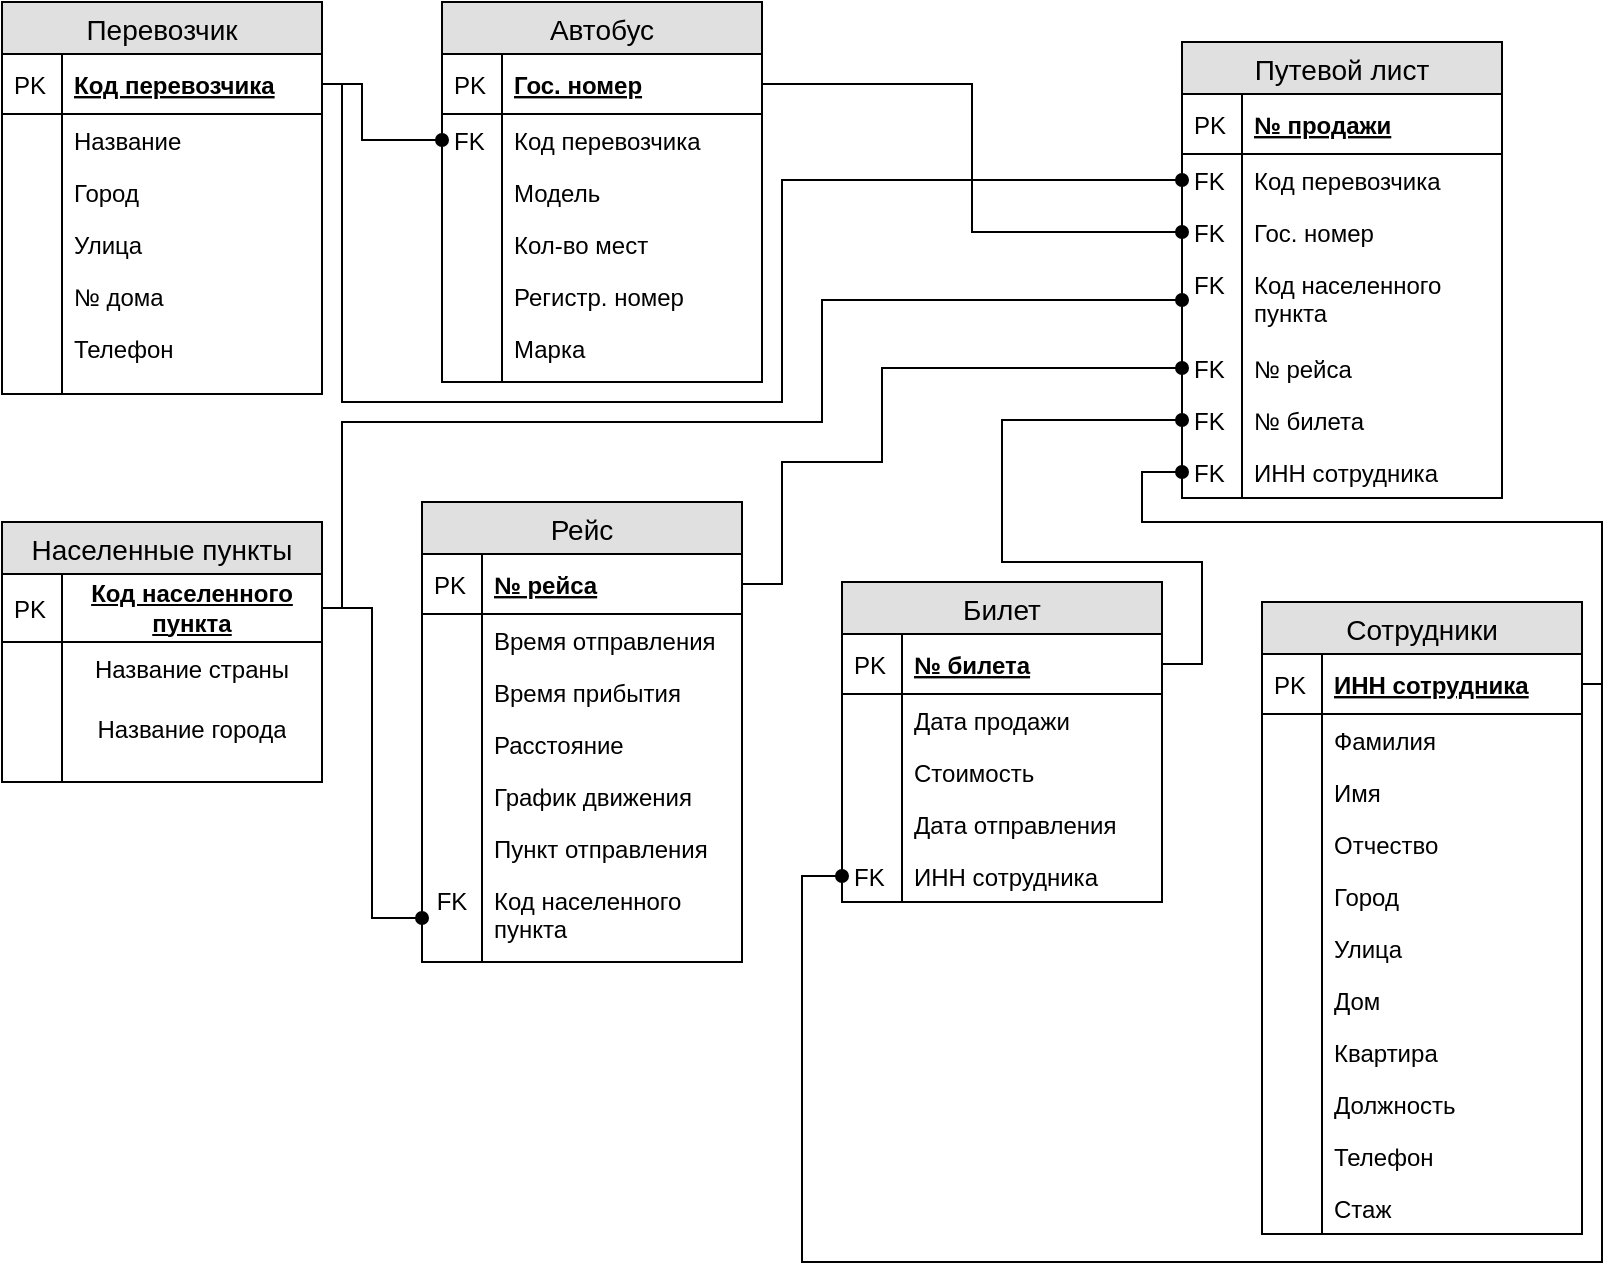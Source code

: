 <mxfile type="device" version="12.4.3" pages="1"><diagram id="5p41OTcUe6lUxenKeQBV" name="Page-1"><mxGraphModel grid="1" dx="854" dy="430" gridSize="10" guides="1" tooltips="1" connect="1" arrows="1" fold="1" page="1" pageScale="1" pageWidth="827" pageHeight="1169" math="0" shadow="0"><root><mxCell id="0" /><mxCell id="1" parent="0" /><mxCell id="GoJrUfwsCj49Jd0DWjVz-12" value="Автобус" parent="1" vertex="1" style="swimlane;fontStyle=0;childLayout=stackLayout;horizontal=1;startSize=26;fillColor=#e0e0e0;horizontalStack=0;resizeParent=1;resizeParentMax=0;resizeLast=0;collapsible=1;marginBottom=0;swimlaneFillColor=#ffffff;align=center;fontSize=14;"><mxGeometry as="geometry" height="190" width="160" x="230" y="30" /></mxCell><mxCell id="GoJrUfwsCj49Jd0DWjVz-13" value="Гос. номер" parent="GoJrUfwsCj49Jd0DWjVz-12" vertex="1" style="shape=partialRectangle;top=0;left=0;right=0;bottom=1;align=left;verticalAlign=middle;fillColor=none;spacingLeft=34;spacingRight=4;overflow=hidden;rotatable=0;points=[[0,0.5],[1,0.5]];portConstraint=eastwest;dropTarget=0;fontStyle=5;fontSize=12;"><mxGeometry as="geometry" height="30" width="160" y="26" /></mxCell><mxCell id="GoJrUfwsCj49Jd0DWjVz-14" value="PK" parent="GoJrUfwsCj49Jd0DWjVz-13" vertex="1" style="shape=partialRectangle;top=0;left=0;bottom=0;fillColor=none;align=left;verticalAlign=middle;spacingLeft=4;spacingRight=4;overflow=hidden;rotatable=0;points=[];portConstraint=eastwest;part=1;fontSize=12;" connectable="0"><mxGeometry as="geometry" height="30" width="30" /></mxCell><mxCell id="GoJrUfwsCj49Jd0DWjVz-15" value="Код перевозчика" parent="GoJrUfwsCj49Jd0DWjVz-12" vertex="1" style="shape=partialRectangle;top=0;left=0;right=0;bottom=0;align=left;verticalAlign=top;fillColor=none;spacingLeft=34;spacingRight=4;overflow=hidden;rotatable=0;points=[[0,0.5],[1,0.5]];portConstraint=eastwest;dropTarget=0;fontSize=12;"><mxGeometry as="geometry" height="26" width="160" y="56" /></mxCell><mxCell id="GoJrUfwsCj49Jd0DWjVz-16" value="FK" parent="GoJrUfwsCj49Jd0DWjVz-15" vertex="1" style="shape=partialRectangle;top=0;left=0;bottom=0;fillColor=none;align=left;verticalAlign=top;spacingLeft=4;spacingRight=4;overflow=hidden;rotatable=0;points=[];portConstraint=eastwest;part=1;fontSize=12;" connectable="0"><mxGeometry as="geometry" height="26" width="30" /></mxCell><mxCell id="GoJrUfwsCj49Jd0DWjVz-17" value="Модель" parent="GoJrUfwsCj49Jd0DWjVz-12" vertex="1" style="shape=partialRectangle;top=0;left=0;right=0;bottom=0;align=left;verticalAlign=top;fillColor=none;spacingLeft=34;spacingRight=4;overflow=hidden;rotatable=0;points=[[0,0.5],[1,0.5]];portConstraint=eastwest;dropTarget=0;fontSize=12;"><mxGeometry as="geometry" height="26" width="160" y="82" /></mxCell><mxCell id="GoJrUfwsCj49Jd0DWjVz-18" value="" parent="GoJrUfwsCj49Jd0DWjVz-17" vertex="1" style="shape=partialRectangle;top=0;left=0;bottom=0;fillColor=none;align=left;verticalAlign=top;spacingLeft=4;spacingRight=4;overflow=hidden;rotatable=0;points=[];portConstraint=eastwest;part=1;fontSize=12;" connectable="0"><mxGeometry as="geometry" height="26" width="30" /></mxCell><mxCell id="GoJrUfwsCj49Jd0DWjVz-19" value="Кол-во мест" parent="GoJrUfwsCj49Jd0DWjVz-12" vertex="1" style="shape=partialRectangle;top=0;left=0;right=0;bottom=0;align=left;verticalAlign=top;fillColor=none;spacingLeft=34;spacingRight=4;overflow=hidden;rotatable=0;points=[[0,0.5],[1,0.5]];portConstraint=eastwest;dropTarget=0;fontSize=12;"><mxGeometry as="geometry" height="26" width="160" y="108" /></mxCell><mxCell id="GoJrUfwsCj49Jd0DWjVz-20" value="" parent="GoJrUfwsCj49Jd0DWjVz-19" vertex="1" style="shape=partialRectangle;top=0;left=0;bottom=0;fillColor=none;align=left;verticalAlign=top;spacingLeft=4;spacingRight=4;overflow=hidden;rotatable=0;points=[];portConstraint=eastwest;part=1;fontSize=12;" connectable="0"><mxGeometry as="geometry" height="26" width="30" /></mxCell><mxCell id="GoJrUfwsCj49Jd0DWjVz-81" value="Регистр. номер" parent="GoJrUfwsCj49Jd0DWjVz-12" vertex="1" style="shape=partialRectangle;top=0;left=0;right=0;bottom=0;align=left;verticalAlign=top;fillColor=none;spacingLeft=34;spacingRight=4;overflow=hidden;rotatable=0;points=[[0,0.5],[1,0.5]];portConstraint=eastwest;dropTarget=0;fontSize=12;"><mxGeometry as="geometry" height="26" width="160" y="134" /></mxCell><mxCell id="GoJrUfwsCj49Jd0DWjVz-82" value="" parent="GoJrUfwsCj49Jd0DWjVz-81" vertex="1" style="shape=partialRectangle;top=0;left=0;bottom=0;fillColor=none;align=left;verticalAlign=top;spacingLeft=4;spacingRight=4;overflow=hidden;rotatable=0;points=[];portConstraint=eastwest;part=1;fontSize=12;" connectable="0"><mxGeometry as="geometry" height="26" width="30" /></mxCell><mxCell id="GoJrUfwsCj49Jd0DWjVz-83" value="Марка" parent="GoJrUfwsCj49Jd0DWjVz-12" vertex="1" style="shape=partialRectangle;top=0;left=0;right=0;bottom=0;align=left;verticalAlign=top;fillColor=none;spacingLeft=34;spacingRight=4;overflow=hidden;rotatable=0;points=[[0,0.5],[1,0.5]];portConstraint=eastwest;dropTarget=0;fontSize=12;"><mxGeometry as="geometry" height="26" width="160" y="160" /></mxCell><mxCell id="GoJrUfwsCj49Jd0DWjVz-84" value="" parent="GoJrUfwsCj49Jd0DWjVz-83" vertex="1" style="shape=partialRectangle;top=0;left=0;bottom=0;fillColor=none;align=left;verticalAlign=top;spacingLeft=4;spacingRight=4;overflow=hidden;rotatable=0;points=[];portConstraint=eastwest;part=1;fontSize=12;" connectable="0"><mxGeometry as="geometry" height="26" width="30" /></mxCell><mxCell id="GoJrUfwsCj49Jd0DWjVz-21" value="" parent="GoJrUfwsCj49Jd0DWjVz-12" vertex="1" style="shape=partialRectangle;top=0;left=0;right=0;bottom=0;align=left;verticalAlign=top;fillColor=none;spacingLeft=34;spacingRight=4;overflow=hidden;rotatable=0;points=[[0,0.5],[1,0.5]];portConstraint=eastwest;dropTarget=0;fontSize=12;"><mxGeometry as="geometry" height="4" width="160" y="186" /></mxCell><mxCell id="GoJrUfwsCj49Jd0DWjVz-22" value="" parent="GoJrUfwsCj49Jd0DWjVz-21" vertex="1" style="shape=partialRectangle;top=0;left=0;bottom=0;fillColor=none;align=left;verticalAlign=top;spacingLeft=4;spacingRight=4;overflow=hidden;rotatable=0;points=[];portConstraint=eastwest;part=1;fontSize=12;" connectable="0"><mxGeometry as="geometry" height="4" width="30" /></mxCell><mxCell id="GoJrUfwsCj49Jd0DWjVz-23" value="Путевой лист" parent="1" vertex="1" style="swimlane;fontStyle=0;childLayout=stackLayout;horizontal=1;startSize=26;fillColor=#e0e0e0;horizontalStack=0;resizeParent=1;resizeParentMax=0;resizeLast=0;collapsible=1;marginBottom=0;swimlaneFillColor=#ffffff;align=center;fontSize=14;"><mxGeometry as="geometry" height="228" width="160" x="600" y="50" /></mxCell><mxCell id="GoJrUfwsCj49Jd0DWjVz-24" value="№ продажи" parent="GoJrUfwsCj49Jd0DWjVz-23" vertex="1" style="shape=partialRectangle;top=0;left=0;right=0;bottom=1;align=left;verticalAlign=middle;fillColor=none;spacingLeft=34;spacingRight=4;overflow=hidden;rotatable=0;points=[[0,0.5],[1,0.5]];portConstraint=eastwest;dropTarget=0;fontStyle=5;fontSize=12;"><mxGeometry as="geometry" height="30" width="160" y="26" /></mxCell><mxCell id="GoJrUfwsCj49Jd0DWjVz-25" value="PK" parent="GoJrUfwsCj49Jd0DWjVz-24" vertex="1" style="shape=partialRectangle;top=0;left=0;bottom=0;fillColor=none;align=left;verticalAlign=middle;spacingLeft=4;spacingRight=4;overflow=hidden;rotatable=0;points=[];portConstraint=eastwest;part=1;fontSize=12;" connectable="0"><mxGeometry as="geometry" height="30" width="30" /></mxCell><mxCell id="GoJrUfwsCj49Jd0DWjVz-26" value="Код перевозчика" parent="GoJrUfwsCj49Jd0DWjVz-23" vertex="1" style="shape=partialRectangle;top=0;left=0;right=0;bottom=0;align=left;verticalAlign=top;fillColor=none;spacingLeft=34;spacingRight=4;overflow=hidden;rotatable=0;points=[[0,0.5],[1,0.5]];portConstraint=eastwest;dropTarget=0;fontSize=12;"><mxGeometry as="geometry" height="26" width="160" y="56" /></mxCell><mxCell id="GoJrUfwsCj49Jd0DWjVz-27" value="FK" parent="GoJrUfwsCj49Jd0DWjVz-26" vertex="1" style="shape=partialRectangle;top=0;left=0;bottom=0;fillColor=none;align=left;verticalAlign=top;spacingLeft=4;spacingRight=4;overflow=hidden;rotatable=0;points=[];portConstraint=eastwest;part=1;fontSize=12;" connectable="0"><mxGeometry as="geometry" height="26" width="30" /></mxCell><mxCell id="GoJrUfwsCj49Jd0DWjVz-28" value="Гос. номер" parent="GoJrUfwsCj49Jd0DWjVz-23" vertex="1" style="shape=partialRectangle;top=0;left=0;right=0;bottom=0;align=left;verticalAlign=top;fillColor=none;spacingLeft=34;spacingRight=4;overflow=hidden;rotatable=0;points=[[0,0.5],[1,0.5]];portConstraint=eastwest;dropTarget=0;fontSize=12;"><mxGeometry as="geometry" height="26" width="160" y="82" /></mxCell><mxCell id="GoJrUfwsCj49Jd0DWjVz-29" value="FK" parent="GoJrUfwsCj49Jd0DWjVz-28" vertex="1" style="shape=partialRectangle;top=0;left=0;bottom=0;fillColor=none;align=left;verticalAlign=top;spacingLeft=4;spacingRight=4;overflow=hidden;rotatable=0;points=[];portConstraint=eastwest;part=1;fontSize=12;" connectable="0"><mxGeometry as="geometry" height="26" width="30" /></mxCell><mxCell id="GoJrUfwsCj49Jd0DWjVz-30" value="Код населенного пункта" parent="GoJrUfwsCj49Jd0DWjVz-23" vertex="1" style="shape=partialRectangle;top=0;left=0;right=0;bottom=0;align=left;verticalAlign=top;fillColor=none;spacingLeft=34;spacingRight=4;overflow=hidden;rotatable=0;points=[[0,0.5],[1,0.5]];portConstraint=eastwest;dropTarget=0;fontSize=12;whiteSpace=wrap;"><mxGeometry as="geometry" height="42" width="160" y="108" /></mxCell><mxCell id="GoJrUfwsCj49Jd0DWjVz-31" value="FK" parent="GoJrUfwsCj49Jd0DWjVz-30" vertex="1" style="shape=partialRectangle;top=0;left=0;bottom=0;fillColor=none;align=left;verticalAlign=top;spacingLeft=4;spacingRight=4;overflow=hidden;rotatable=0;points=[];portConstraint=eastwest;part=1;fontSize=12;" connectable="0"><mxGeometry as="geometry" height="42" width="30" /></mxCell><mxCell id="GoJrUfwsCj49Jd0DWjVz-122" value="№ рейса" parent="GoJrUfwsCj49Jd0DWjVz-23" vertex="1" style="shape=partialRectangle;top=0;left=0;right=0;bottom=0;align=left;verticalAlign=top;fillColor=none;spacingLeft=34;spacingRight=4;overflow=hidden;rotatable=0;points=[[0,0.5],[1,0.5]];portConstraint=eastwest;dropTarget=0;fontSize=12;"><mxGeometry as="geometry" height="26" width="160" y="150" /></mxCell><mxCell id="GoJrUfwsCj49Jd0DWjVz-123" value="FK" parent="GoJrUfwsCj49Jd0DWjVz-122" vertex="1" style="shape=partialRectangle;top=0;left=0;bottom=0;fillColor=none;align=left;verticalAlign=top;spacingLeft=4;spacingRight=4;overflow=hidden;rotatable=0;points=[];portConstraint=eastwest;part=1;fontSize=12;" connectable="0"><mxGeometry as="geometry" height="26" width="30" /></mxCell><mxCell id="GoJrUfwsCj49Jd0DWjVz-114" value="№ билета" parent="GoJrUfwsCj49Jd0DWjVz-23" vertex="1" style="shape=partialRectangle;top=0;left=0;right=0;bottom=0;align=left;verticalAlign=top;fillColor=none;spacingLeft=34;spacingRight=4;overflow=hidden;rotatable=0;points=[[0,0.5],[1,0.5]];portConstraint=eastwest;dropTarget=0;fontSize=12;"><mxGeometry as="geometry" height="26" width="160" y="176" /></mxCell><mxCell id="GoJrUfwsCj49Jd0DWjVz-115" value="FK" parent="GoJrUfwsCj49Jd0DWjVz-114" vertex="1" style="shape=partialRectangle;top=0;left=0;bottom=0;fillColor=none;align=left;verticalAlign=top;spacingLeft=4;spacingRight=4;overflow=hidden;rotatable=0;points=[];portConstraint=eastwest;part=1;fontSize=12;" connectable="0"><mxGeometry as="geometry" height="26" width="30" /></mxCell><mxCell id="GoJrUfwsCj49Jd0DWjVz-118" value="ИНН сотрудника" parent="GoJrUfwsCj49Jd0DWjVz-23" vertex="1" style="shape=partialRectangle;top=0;left=0;right=0;bottom=0;align=left;verticalAlign=top;fillColor=none;spacingLeft=34;spacingRight=4;overflow=hidden;rotatable=0;points=[[0,0.5],[1,0.5]];portConstraint=eastwest;dropTarget=0;fontSize=12;"><mxGeometry as="geometry" height="26" width="160" y="202" /></mxCell><mxCell id="GoJrUfwsCj49Jd0DWjVz-119" value="FK" parent="GoJrUfwsCj49Jd0DWjVz-118" vertex="1" style="shape=partialRectangle;top=0;left=0;bottom=0;fillColor=none;align=left;verticalAlign=top;spacingLeft=4;spacingRight=4;overflow=hidden;rotatable=0;points=[];portConstraint=eastwest;part=1;fontSize=12;" connectable="0"><mxGeometry as="geometry" height="26" width="30" /></mxCell><mxCell id="GoJrUfwsCj49Jd0DWjVz-45" value="Билет" parent="1" vertex="1" style="swimlane;fontStyle=0;childLayout=stackLayout;horizontal=1;startSize=26;fillColor=#e0e0e0;horizontalStack=0;resizeParent=1;resizeParentMax=0;resizeLast=0;collapsible=1;marginBottom=0;swimlaneFillColor=#ffffff;align=center;fontSize=14;"><mxGeometry as="geometry" height="160" width="160" x="430" y="320" /></mxCell><mxCell id="GoJrUfwsCj49Jd0DWjVz-46" value="№ билета" parent="GoJrUfwsCj49Jd0DWjVz-45" vertex="1" style="shape=partialRectangle;top=0;left=0;right=0;bottom=1;align=left;verticalAlign=middle;fillColor=none;spacingLeft=34;spacingRight=4;overflow=hidden;rotatable=0;points=[[0,0.5],[1,0.5]];portConstraint=eastwest;dropTarget=0;fontStyle=5;fontSize=12;"><mxGeometry as="geometry" height="30" width="160" y="26" /></mxCell><mxCell id="GoJrUfwsCj49Jd0DWjVz-47" value="PK" parent="GoJrUfwsCj49Jd0DWjVz-46" vertex="1" style="shape=partialRectangle;top=0;left=0;bottom=0;fillColor=none;align=left;verticalAlign=middle;spacingLeft=4;spacingRight=4;overflow=hidden;rotatable=0;points=[];portConstraint=eastwest;part=1;fontSize=12;" connectable="0"><mxGeometry as="geometry" height="30" width="30" /></mxCell><mxCell id="GoJrUfwsCj49Jd0DWjVz-48" value="Дата продажи" parent="GoJrUfwsCj49Jd0DWjVz-45" vertex="1" style="shape=partialRectangle;top=0;left=0;right=0;bottom=0;align=left;verticalAlign=top;fillColor=none;spacingLeft=34;spacingRight=4;overflow=hidden;rotatable=0;points=[[0,0.5],[1,0.5]];portConstraint=eastwest;dropTarget=0;fontSize=12;"><mxGeometry as="geometry" height="26" width="160" y="56" /></mxCell><mxCell id="GoJrUfwsCj49Jd0DWjVz-49" value="" parent="GoJrUfwsCj49Jd0DWjVz-48" vertex="1" style="shape=partialRectangle;top=0;left=0;bottom=0;fillColor=none;align=left;verticalAlign=top;spacingLeft=4;spacingRight=4;overflow=hidden;rotatable=0;points=[];portConstraint=eastwest;part=1;fontSize=12;" connectable="0"><mxGeometry as="geometry" height="26" width="30" /></mxCell><mxCell id="GoJrUfwsCj49Jd0DWjVz-50" value="Стоимость" parent="GoJrUfwsCj49Jd0DWjVz-45" vertex="1" style="shape=partialRectangle;top=0;left=0;right=0;bottom=0;align=left;verticalAlign=top;fillColor=none;spacingLeft=34;spacingRight=4;overflow=hidden;rotatable=0;points=[[0,0.5],[1,0.5]];portConstraint=eastwest;dropTarget=0;fontSize=12;"><mxGeometry as="geometry" height="26" width="160" y="82" /></mxCell><mxCell id="GoJrUfwsCj49Jd0DWjVz-51" value="" parent="GoJrUfwsCj49Jd0DWjVz-50" vertex="1" style="shape=partialRectangle;top=0;left=0;bottom=0;fillColor=none;align=left;verticalAlign=top;spacingLeft=4;spacingRight=4;overflow=hidden;rotatable=0;points=[];portConstraint=eastwest;part=1;fontSize=12;" connectable="0"><mxGeometry as="geometry" height="26" width="30" /></mxCell><mxCell id="GoJrUfwsCj49Jd0DWjVz-52" value="Дата отправления" parent="GoJrUfwsCj49Jd0DWjVz-45" vertex="1" style="shape=partialRectangle;top=0;left=0;right=0;bottom=0;align=left;verticalAlign=top;fillColor=none;spacingLeft=34;spacingRight=4;overflow=hidden;rotatable=0;points=[[0,0.5],[1,0.5]];portConstraint=eastwest;dropTarget=0;fontSize=12;"><mxGeometry as="geometry" height="26" width="160" y="108" /></mxCell><mxCell id="GoJrUfwsCj49Jd0DWjVz-53" value="" parent="GoJrUfwsCj49Jd0DWjVz-52" vertex="1" style="shape=partialRectangle;top=0;left=0;bottom=0;fillColor=none;align=left;verticalAlign=top;spacingLeft=4;spacingRight=4;overflow=hidden;rotatable=0;points=[];portConstraint=eastwest;part=1;fontSize=12;" connectable="0"><mxGeometry as="geometry" height="26" width="30" /></mxCell><mxCell id="GoJrUfwsCj49Jd0DWjVz-139" value="ИНН сотрудника" parent="GoJrUfwsCj49Jd0DWjVz-45" vertex="1" style="shape=partialRectangle;top=0;left=0;right=0;bottom=0;align=left;verticalAlign=top;fillColor=none;spacingLeft=34;spacingRight=4;overflow=hidden;rotatable=0;points=[[0,0.5],[1,0.5]];portConstraint=eastwest;dropTarget=0;fontSize=12;"><mxGeometry as="geometry" height="26" width="160" y="134" /></mxCell><mxCell id="GoJrUfwsCj49Jd0DWjVz-140" value="FK" parent="GoJrUfwsCj49Jd0DWjVz-139" vertex="1" style="shape=partialRectangle;top=0;left=0;bottom=0;fillColor=none;align=left;verticalAlign=top;spacingLeft=4;spacingRight=4;overflow=hidden;rotatable=0;points=[];portConstraint=eastwest;part=1;fontSize=12;" connectable="0"><mxGeometry as="geometry" height="26" width="30" /></mxCell><mxCell id="GoJrUfwsCj49Jd0DWjVz-56" value="Рейс" parent="1" vertex="1" style="swimlane;fontStyle=0;childLayout=stackLayout;horizontal=1;startSize=26;fillColor=#e0e0e0;horizontalStack=0;resizeParent=1;resizeParentMax=0;resizeLast=0;collapsible=1;marginBottom=0;swimlaneFillColor=#ffffff;align=center;fontSize=14;"><mxGeometry as="geometry" height="230" width="160" x="220" y="280" /></mxCell><mxCell id="GoJrUfwsCj49Jd0DWjVz-57" value="№ рейса" parent="GoJrUfwsCj49Jd0DWjVz-56" vertex="1" style="shape=partialRectangle;top=0;left=0;right=0;bottom=1;align=left;verticalAlign=middle;fillColor=none;spacingLeft=34;spacingRight=4;overflow=hidden;rotatable=0;points=[[0,0.5],[1,0.5]];portConstraint=eastwest;dropTarget=0;fontStyle=5;fontSize=12;"><mxGeometry as="geometry" height="30" width="160" y="26" /></mxCell><mxCell id="GoJrUfwsCj49Jd0DWjVz-58" value="PK" parent="GoJrUfwsCj49Jd0DWjVz-57" vertex="1" style="shape=partialRectangle;top=0;left=0;bottom=0;fillColor=none;align=left;verticalAlign=middle;spacingLeft=4;spacingRight=4;overflow=hidden;rotatable=0;points=[];portConstraint=eastwest;part=1;fontSize=12;" connectable="0"><mxGeometry as="geometry" height="30" width="30" /></mxCell><mxCell id="GoJrUfwsCj49Jd0DWjVz-59" value="Время отправления" parent="GoJrUfwsCj49Jd0DWjVz-56" vertex="1" style="shape=partialRectangle;top=0;left=0;right=0;bottom=0;align=left;verticalAlign=top;fillColor=none;spacingLeft=34;spacingRight=4;overflow=hidden;rotatable=0;points=[[0,0.5],[1,0.5]];portConstraint=eastwest;dropTarget=0;fontSize=12;"><mxGeometry as="geometry" height="26" width="160" y="56" /></mxCell><mxCell id="GoJrUfwsCj49Jd0DWjVz-60" value="" parent="GoJrUfwsCj49Jd0DWjVz-59" vertex="1" style="shape=partialRectangle;top=0;left=0;bottom=0;fillColor=none;align=left;verticalAlign=top;spacingLeft=4;spacingRight=4;overflow=hidden;rotatable=0;points=[];portConstraint=eastwest;part=1;fontSize=12;" connectable="0"><mxGeometry as="geometry" height="26" width="30" /></mxCell><mxCell id="GoJrUfwsCj49Jd0DWjVz-61" value="Время прибытия" parent="GoJrUfwsCj49Jd0DWjVz-56" vertex="1" style="shape=partialRectangle;top=0;left=0;right=0;bottom=0;align=left;verticalAlign=top;fillColor=none;spacingLeft=34;spacingRight=4;overflow=hidden;rotatable=0;points=[[0,0.5],[1,0.5]];portConstraint=eastwest;dropTarget=0;fontSize=12;"><mxGeometry as="geometry" height="26" width="160" y="82" /></mxCell><mxCell id="GoJrUfwsCj49Jd0DWjVz-62" value="" parent="GoJrUfwsCj49Jd0DWjVz-61" vertex="1" style="shape=partialRectangle;top=0;left=0;bottom=0;fillColor=none;align=left;verticalAlign=top;spacingLeft=4;spacingRight=4;overflow=hidden;rotatable=0;points=[];portConstraint=eastwest;part=1;fontSize=12;" connectable="0"><mxGeometry as="geometry" height="26" width="30" /></mxCell><mxCell id="GoJrUfwsCj49Jd0DWjVz-63" value="Расстояние" parent="GoJrUfwsCj49Jd0DWjVz-56" vertex="1" style="shape=partialRectangle;top=0;left=0;right=0;bottom=0;align=left;verticalAlign=top;fillColor=none;spacingLeft=34;spacingRight=4;overflow=hidden;rotatable=0;points=[[0,0.5],[1,0.5]];portConstraint=eastwest;dropTarget=0;fontSize=12;"><mxGeometry as="geometry" height="26" width="160" y="108" /></mxCell><mxCell id="GoJrUfwsCj49Jd0DWjVz-64" value="" parent="GoJrUfwsCj49Jd0DWjVz-63" vertex="1" style="shape=partialRectangle;top=0;left=0;bottom=0;fillColor=none;align=left;verticalAlign=top;spacingLeft=4;spacingRight=4;overflow=hidden;rotatable=0;points=[];portConstraint=eastwest;part=1;fontSize=12;" connectable="0"><mxGeometry as="geometry" height="26" width="30" /></mxCell><mxCell id="GoJrUfwsCj49Jd0DWjVz-86" value="График движения" parent="GoJrUfwsCj49Jd0DWjVz-56" vertex="1" style="shape=partialRectangle;top=0;left=0;right=0;bottom=0;align=left;verticalAlign=top;fillColor=none;spacingLeft=34;spacingRight=4;overflow=hidden;rotatable=0;points=[[0,0.5],[1,0.5]];portConstraint=eastwest;dropTarget=0;fontSize=12;"><mxGeometry as="geometry" height="26" width="160" y="134" /></mxCell><mxCell id="GoJrUfwsCj49Jd0DWjVz-87" value="" parent="GoJrUfwsCj49Jd0DWjVz-86" vertex="1" style="shape=partialRectangle;top=0;left=0;bottom=0;fillColor=none;align=left;verticalAlign=top;spacingLeft=4;spacingRight=4;overflow=hidden;rotatable=0;points=[];portConstraint=eastwest;part=1;fontSize=12;" connectable="0"><mxGeometry as="geometry" height="26" width="30" /></mxCell><mxCell id="GoJrUfwsCj49Jd0DWjVz-105" value="Пункт отправления" parent="GoJrUfwsCj49Jd0DWjVz-56" vertex="1" style="shape=partialRectangle;top=0;left=0;right=0;bottom=0;align=left;verticalAlign=top;fillColor=none;spacingLeft=34;spacingRight=4;overflow=hidden;rotatable=0;points=[[0,0.5],[1,0.5]];portConstraint=eastwest;dropTarget=0;fontSize=12;"><mxGeometry as="geometry" height="26" width="160" y="160" /></mxCell><mxCell id="GoJrUfwsCj49Jd0DWjVz-106" value="" parent="GoJrUfwsCj49Jd0DWjVz-105" vertex="1" style="shape=partialRectangle;top=0;left=0;bottom=0;fillColor=none;align=left;verticalAlign=top;spacingLeft=4;spacingRight=4;overflow=hidden;rotatable=0;points=[];portConstraint=eastwest;part=1;fontSize=12;" connectable="0"><mxGeometry as="geometry" height="26" width="30" /></mxCell><mxCell id="GoJrUfwsCj49Jd0DWjVz-109" value="Код населенного пункта" parent="GoJrUfwsCj49Jd0DWjVz-56" vertex="1" style="shape=partialRectangle;top=0;left=0;right=0;bottom=0;align=left;verticalAlign=top;fillColor=none;spacingLeft=34;spacingRight=4;overflow=hidden;rotatable=0;points=[[0,0.5],[1,0.5]];portConstraint=eastwest;dropTarget=0;fontSize=12;whiteSpace=wrap;"><mxGeometry as="geometry" height="44" width="160" y="186" /></mxCell><mxCell id="GoJrUfwsCj49Jd0DWjVz-110" value="FK" parent="GoJrUfwsCj49Jd0DWjVz-109" vertex="1" style="shape=partialRectangle;top=0;left=0;bottom=0;fillColor=none;align=center;verticalAlign=top;spacingLeft=4;spacingRight=4;overflow=hidden;rotatable=0;points=[];portConstraint=eastwest;part=1;fontSize=12;" connectable="0"><mxGeometry as="geometry" height="44" width="30" /></mxCell><mxCell id="GoJrUfwsCj49Jd0DWjVz-85" parent="1" style="edgeStyle=orthogonalEdgeStyle;rounded=0;orthogonalLoop=1;jettySize=auto;html=1;exitX=1;exitY=0.5;exitDx=0;exitDy=0;entryX=0;entryY=0.5;entryDx=0;entryDy=0;endArrow=oval;endFill=1;" edge="1" source="GoJrUfwsCj49Jd0DWjVz-154" target="GoJrUfwsCj49Jd0DWjVz-15"><mxGeometry as="geometry" relative="1"><mxPoint as="sourcePoint" x="170" y="71" /><Array as="points"><mxPoint x="190" y="71" /><mxPoint x="190" y="99" /></Array></mxGeometry></mxCell><mxCell id="GoJrUfwsCj49Jd0DWjVz-113" parent="1" style="edgeStyle=orthogonalEdgeStyle;rounded=0;orthogonalLoop=1;jettySize=auto;html=1;exitX=1;exitY=0.5;exitDx=0;exitDy=0;entryX=0;entryY=0.5;entryDx=0;entryDy=0;endArrow=oval;endFill=1;" edge="1" source="GoJrUfwsCj49Jd0DWjVz-169" target="GoJrUfwsCj49Jd0DWjVz-109"><mxGeometry as="geometry" relative="1"><mxPoint as="sourcePoint" x="170" y="323" /></mxGeometry></mxCell><mxCell id="GoJrUfwsCj49Jd0DWjVz-124" parent="1" style="edgeStyle=orthogonalEdgeStyle;rounded=0;orthogonalLoop=1;jettySize=auto;html=1;entryX=0;entryY=0.5;entryDx=0;entryDy=0;endArrow=oval;endFill=1;exitX=1;exitY=0.5;exitDx=0;exitDy=0;" edge="1" source="GoJrUfwsCj49Jd0DWjVz-154" target="GoJrUfwsCj49Jd0DWjVz-26"><mxGeometry as="geometry" relative="1"><mxPoint as="sourcePoint" x="180" y="110" /><Array as="points"><mxPoint x="180" y="71" /><mxPoint x="180" y="230" /><mxPoint x="400" y="230" /><mxPoint x="400" y="119" /></Array></mxGeometry></mxCell><mxCell id="GoJrUfwsCj49Jd0DWjVz-125" parent="1" style="edgeStyle=orthogonalEdgeStyle;rounded=0;orthogonalLoop=1;jettySize=auto;html=1;exitX=1;exitY=0.5;exitDx=0;exitDy=0;entryX=0;entryY=0.5;entryDx=0;entryDy=0;endArrow=oval;endFill=1;" edge="1" source="GoJrUfwsCj49Jd0DWjVz-13" target="GoJrUfwsCj49Jd0DWjVz-28"><mxGeometry as="geometry" relative="1" /></mxCell><mxCell id="GoJrUfwsCj49Jd0DWjVz-126" parent="1" style="edgeStyle=orthogonalEdgeStyle;rounded=0;orthogonalLoop=1;jettySize=auto;html=1;exitX=1;exitY=0.5;exitDx=0;exitDy=0;entryX=0;entryY=0.5;entryDx=0;entryDy=0;endArrow=oval;endFill=1;" edge="1" source="GoJrUfwsCj49Jd0DWjVz-169" target="GoJrUfwsCj49Jd0DWjVz-30"><mxGeometry as="geometry" relative="1"><mxPoint as="sourcePoint" x="170" y="323" /><Array as="points"><mxPoint x="180" y="333" /><mxPoint x="180" y="240" /><mxPoint x="420" y="240" /><mxPoint x="420" y="179" /></Array></mxGeometry></mxCell><mxCell id="GoJrUfwsCj49Jd0DWjVz-127" parent="1" style="edgeStyle=orthogonalEdgeStyle;rounded=0;orthogonalLoop=1;jettySize=auto;html=1;exitX=1;exitY=0.5;exitDx=0;exitDy=0;entryX=0;entryY=0.5;entryDx=0;entryDy=0;endArrow=oval;endFill=1;" edge="1" source="GoJrUfwsCj49Jd0DWjVz-57" target="GoJrUfwsCj49Jd0DWjVz-122"><mxGeometry as="geometry" relative="1"><Array as="points"><mxPoint x="400" y="321" /><mxPoint x="400" y="260" /><mxPoint x="450" y="260" /><mxPoint x="450" y="213" /></Array></mxGeometry></mxCell><mxCell id="GoJrUfwsCj49Jd0DWjVz-129" parent="1" style="edgeStyle=orthogonalEdgeStyle;rounded=0;orthogonalLoop=1;jettySize=auto;html=1;exitX=1;exitY=0.5;exitDx=0;exitDy=0;entryX=0;entryY=0.5;entryDx=0;entryDy=0;endArrow=oval;endFill=1;" edge="1" source="GoJrUfwsCj49Jd0DWjVz-46" target="GoJrUfwsCj49Jd0DWjVz-114"><mxGeometry as="geometry" relative="1"><Array as="points"><mxPoint x="610" y="361" /><mxPoint x="610" y="310" /><mxPoint x="510" y="310" /><mxPoint x="510" y="239" /></Array></mxGeometry></mxCell><mxCell id="GoJrUfwsCj49Jd0DWjVz-153" value="Перевозчик" parent="1" vertex="1" style="swimlane;fontStyle=0;childLayout=stackLayout;horizontal=1;startSize=26;fillColor=#e0e0e0;horizontalStack=0;resizeParent=1;resizeParentMax=0;resizeLast=0;collapsible=1;marginBottom=0;swimlaneFillColor=#ffffff;align=center;fontSize=14;"><mxGeometry as="geometry" height="196" width="160" x="10" y="30" /></mxCell><mxCell id="GoJrUfwsCj49Jd0DWjVz-154" value="Код перевозчика" parent="GoJrUfwsCj49Jd0DWjVz-153" vertex="1" style="shape=partialRectangle;top=0;left=0;right=0;bottom=1;align=left;verticalAlign=middle;fillColor=none;spacingLeft=34;spacingRight=4;overflow=hidden;rotatable=0;points=[[0,0.5],[1,0.5]];portConstraint=eastwest;dropTarget=0;fontStyle=5;fontSize=12;"><mxGeometry as="geometry" height="30" width="160" y="26" /></mxCell><mxCell id="GoJrUfwsCj49Jd0DWjVz-155" value="PK" parent="GoJrUfwsCj49Jd0DWjVz-154" vertex="1" style="shape=partialRectangle;top=0;left=0;bottom=0;fillColor=none;align=left;verticalAlign=middle;spacingLeft=4;spacingRight=4;overflow=hidden;rotatable=0;points=[];portConstraint=eastwest;part=1;fontSize=12;" connectable="0"><mxGeometry as="geometry" height="30" width="30" /></mxCell><mxCell id="GoJrUfwsCj49Jd0DWjVz-156" value="Название" parent="GoJrUfwsCj49Jd0DWjVz-153" vertex="1" style="shape=partialRectangle;top=0;left=0;right=0;bottom=0;align=left;verticalAlign=top;fillColor=none;spacingLeft=34;spacingRight=4;overflow=hidden;rotatable=0;points=[[0,0.5],[1,0.5]];portConstraint=eastwest;dropTarget=0;fontSize=12;"><mxGeometry as="geometry" height="26" width="160" y="56" /></mxCell><mxCell id="GoJrUfwsCj49Jd0DWjVz-157" value="" parent="GoJrUfwsCj49Jd0DWjVz-156" vertex="1" style="shape=partialRectangle;top=0;left=0;bottom=0;fillColor=none;align=left;verticalAlign=top;spacingLeft=4;spacingRight=4;overflow=hidden;rotatable=0;points=[];portConstraint=eastwest;part=1;fontSize=12;" connectable="0"><mxGeometry as="geometry" height="26" width="30" /></mxCell><mxCell id="GoJrUfwsCj49Jd0DWjVz-158" value="Город" parent="GoJrUfwsCj49Jd0DWjVz-153" vertex="1" style="shape=partialRectangle;top=0;left=0;right=0;bottom=0;align=left;verticalAlign=top;fillColor=none;spacingLeft=34;spacingRight=4;overflow=hidden;rotatable=0;points=[[0,0.5],[1,0.5]];portConstraint=eastwest;dropTarget=0;fontSize=12;"><mxGeometry as="geometry" height="26" width="160" y="82" /></mxCell><mxCell id="GoJrUfwsCj49Jd0DWjVz-159" value="" parent="GoJrUfwsCj49Jd0DWjVz-158" vertex="1" style="shape=partialRectangle;top=0;left=0;bottom=0;fillColor=none;align=left;verticalAlign=top;spacingLeft=4;spacingRight=4;overflow=hidden;rotatable=0;points=[];portConstraint=eastwest;part=1;fontSize=12;" connectable="0"><mxGeometry as="geometry" height="26" width="30" /></mxCell><mxCell id="GoJrUfwsCj49Jd0DWjVz-160" value="Улица" parent="GoJrUfwsCj49Jd0DWjVz-153" vertex="1" style="shape=partialRectangle;top=0;left=0;right=0;bottom=0;align=left;verticalAlign=top;fillColor=none;spacingLeft=34;spacingRight=4;overflow=hidden;rotatable=0;points=[[0,0.5],[1,0.5]];portConstraint=eastwest;dropTarget=0;fontSize=12;"><mxGeometry as="geometry" height="26" width="160" y="108" /></mxCell><mxCell id="GoJrUfwsCj49Jd0DWjVz-161" value="" parent="GoJrUfwsCj49Jd0DWjVz-160" vertex="1" style="shape=partialRectangle;top=0;left=0;bottom=0;fillColor=none;align=left;verticalAlign=top;spacingLeft=4;spacingRight=4;overflow=hidden;rotatable=0;points=[];portConstraint=eastwest;part=1;fontSize=12;" connectable="0"><mxGeometry as="geometry" height="26" width="30" /></mxCell><mxCell id="GoJrUfwsCj49Jd0DWjVz-162" value="№ дома" parent="GoJrUfwsCj49Jd0DWjVz-153" vertex="1" style="shape=partialRectangle;top=0;left=0;right=0;bottom=0;align=left;verticalAlign=top;fillColor=none;spacingLeft=34;spacingRight=4;overflow=hidden;rotatable=0;points=[[0,0.5],[1,0.5]];portConstraint=eastwest;dropTarget=0;fontSize=12;"><mxGeometry as="geometry" height="26" width="160" y="134" /></mxCell><mxCell id="GoJrUfwsCj49Jd0DWjVz-163" value="" parent="GoJrUfwsCj49Jd0DWjVz-162" vertex="1" style="shape=partialRectangle;top=0;left=0;bottom=0;fillColor=none;align=left;verticalAlign=top;spacingLeft=4;spacingRight=4;overflow=hidden;rotatable=0;points=[];portConstraint=eastwest;part=1;fontSize=12;" connectable="0"><mxGeometry as="geometry" height="26" width="30" /></mxCell><mxCell id="GoJrUfwsCj49Jd0DWjVz-164" value="Телефон" parent="GoJrUfwsCj49Jd0DWjVz-153" vertex="1" style="shape=partialRectangle;top=0;left=0;right=0;bottom=0;align=left;verticalAlign=top;fillColor=none;spacingLeft=34;spacingRight=4;overflow=hidden;rotatable=0;points=[[0,0.5],[1,0.5]];portConstraint=eastwest;dropTarget=0;fontSize=12;"><mxGeometry as="geometry" height="26" width="160" y="160" /></mxCell><mxCell id="GoJrUfwsCj49Jd0DWjVz-165" value="" parent="GoJrUfwsCj49Jd0DWjVz-164" vertex="1" style="shape=partialRectangle;top=0;left=0;bottom=0;fillColor=none;align=left;verticalAlign=top;spacingLeft=4;spacingRight=4;overflow=hidden;rotatable=0;points=[];portConstraint=eastwest;part=1;fontSize=12;" connectable="0"><mxGeometry as="geometry" height="26" width="30" /></mxCell><mxCell id="GoJrUfwsCj49Jd0DWjVz-166" value="" parent="GoJrUfwsCj49Jd0DWjVz-153" vertex="1" style="shape=partialRectangle;top=0;left=0;right=0;bottom=0;align=left;verticalAlign=top;fillColor=none;spacingLeft=34;spacingRight=4;overflow=hidden;rotatable=0;points=[[0,0.5],[1,0.5]];portConstraint=eastwest;dropTarget=0;fontSize=12;"><mxGeometry as="geometry" height="10" width="160" y="186" /></mxCell><mxCell id="GoJrUfwsCj49Jd0DWjVz-167" value="" parent="GoJrUfwsCj49Jd0DWjVz-166" vertex="1" style="shape=partialRectangle;top=0;left=0;bottom=0;fillColor=none;align=left;verticalAlign=top;spacingLeft=4;spacingRight=4;overflow=hidden;rotatable=0;points=[];portConstraint=eastwest;part=1;fontSize=12;" connectable="0"><mxGeometry as="geometry" height="10" width="30" /></mxCell><mxCell id="GoJrUfwsCj49Jd0DWjVz-168" value="Населенные пункты" parent="1" vertex="1" style="swimlane;fontStyle=0;childLayout=stackLayout;horizontal=1;startSize=26;fillColor=#e0e0e0;horizontalStack=0;resizeParent=1;resizeParentMax=0;resizeLast=0;collapsible=1;marginBottom=0;swimlaneFillColor=#ffffff;align=center;fontSize=14;"><mxGeometry as="geometry" height="130" width="160" x="10" y="290" /></mxCell><mxCell id="GoJrUfwsCj49Jd0DWjVz-169" value="Код населенного пункта" parent="GoJrUfwsCj49Jd0DWjVz-168" vertex="1" style="shape=partialRectangle;top=0;left=0;right=0;bottom=1;align=center;verticalAlign=middle;fillColor=none;spacingLeft=34;spacingRight=4;overflow=hidden;rotatable=0;points=[[0,0.5],[1,0.5]];portConstraint=eastwest;dropTarget=0;fontStyle=5;fontSize=12;whiteSpace=wrap;"><mxGeometry as="geometry" height="34" width="160" y="26" /></mxCell><mxCell id="GoJrUfwsCj49Jd0DWjVz-170" value="PK" parent="GoJrUfwsCj49Jd0DWjVz-169" vertex="1" style="shape=partialRectangle;top=0;left=0;bottom=0;fillColor=none;align=left;verticalAlign=middle;spacingLeft=4;spacingRight=4;overflow=hidden;rotatable=0;points=[];portConstraint=eastwest;part=1;fontSize=12;" connectable="0"><mxGeometry as="geometry" height="34" width="30" /></mxCell><mxCell id="GoJrUfwsCj49Jd0DWjVz-171" value="Название страны" parent="GoJrUfwsCj49Jd0DWjVz-168" vertex="1" style="shape=partialRectangle;top=0;left=0;right=0;bottom=0;align=center;verticalAlign=top;fillColor=none;spacingLeft=34;spacingRight=4;overflow=hidden;rotatable=0;points=[[0,0.5],[1,0.5]];portConstraint=eastwest;dropTarget=0;fontSize=12;whiteSpace=wrap;"><mxGeometry as="geometry" height="30" width="160" y="60" /></mxCell><mxCell id="GoJrUfwsCj49Jd0DWjVz-172" value="" parent="GoJrUfwsCj49Jd0DWjVz-171" vertex="1" style="shape=partialRectangle;top=0;left=0;bottom=0;fillColor=none;align=left;verticalAlign=top;spacingLeft=4;spacingRight=4;overflow=hidden;rotatable=0;points=[];portConstraint=eastwest;part=1;fontSize=12;" connectable="0"><mxGeometry as="geometry" height="30" width="30" /></mxCell><mxCell id="GoJrUfwsCj49Jd0DWjVz-173" value="Название города" parent="GoJrUfwsCj49Jd0DWjVz-168" vertex="1" style="shape=partialRectangle;top=0;left=0;right=0;bottom=0;align=center;verticalAlign=top;fillColor=none;spacingLeft=34;spacingRight=4;overflow=hidden;rotatable=0;points=[[0,0.5],[1,0.5]];portConstraint=eastwest;dropTarget=0;fontSize=12;whiteSpace=wrap;"><mxGeometry as="geometry" height="30" width="160" y="90" /></mxCell><mxCell id="GoJrUfwsCj49Jd0DWjVz-174" value="" parent="GoJrUfwsCj49Jd0DWjVz-173" vertex="1" style="shape=partialRectangle;top=0;left=0;bottom=0;fillColor=none;align=left;verticalAlign=top;spacingLeft=4;spacingRight=4;overflow=hidden;rotatable=0;points=[];portConstraint=eastwest;part=1;fontSize=12;" connectable="0"><mxGeometry as="geometry" height="30" width="30" /></mxCell><mxCell id="GoJrUfwsCj49Jd0DWjVz-175" value="" parent="GoJrUfwsCj49Jd0DWjVz-168" vertex="1" style="shape=partialRectangle;top=0;left=0;right=0;bottom=0;align=left;verticalAlign=top;fillColor=none;spacingLeft=34;spacingRight=4;overflow=hidden;rotatable=0;points=[[0,0.5],[1,0.5]];portConstraint=eastwest;dropTarget=0;fontSize=12;"><mxGeometry as="geometry" height="10" width="160" y="120" /></mxCell><mxCell id="GoJrUfwsCj49Jd0DWjVz-176" value="" parent="GoJrUfwsCj49Jd0DWjVz-175" vertex="1" style="shape=partialRectangle;top=0;left=0;bottom=0;fillColor=none;align=left;verticalAlign=top;spacingLeft=4;spacingRight=4;overflow=hidden;rotatable=0;points=[];portConstraint=eastwest;part=1;fontSize=12;" connectable="0"><mxGeometry as="geometry" height="10" width="30" /></mxCell><mxCell id="GoJrUfwsCj49Jd0DWjVz-177" value="Сотрудники" parent="1" vertex="1" style="swimlane;fontStyle=0;childLayout=stackLayout;horizontal=1;startSize=26;fillColor=#e0e0e0;horizontalStack=0;resizeParent=1;resizeParentMax=0;resizeLast=0;collapsible=1;marginBottom=0;swimlaneFillColor=#ffffff;align=center;fontSize=14;"><mxGeometry as="geometry" height="316" width="160" x="640" y="330" /></mxCell><mxCell id="GoJrUfwsCj49Jd0DWjVz-178" value="ИНН сотрудника" parent="GoJrUfwsCj49Jd0DWjVz-177" vertex="1" style="shape=partialRectangle;top=0;left=0;right=0;bottom=1;align=left;verticalAlign=middle;fillColor=none;spacingLeft=34;spacingRight=4;overflow=hidden;rotatable=0;points=[[0,0.5],[1,0.5]];portConstraint=eastwest;dropTarget=0;fontStyle=5;fontSize=12;"><mxGeometry as="geometry" height="30" width="160" y="26" /></mxCell><mxCell id="GoJrUfwsCj49Jd0DWjVz-179" value="PK" parent="GoJrUfwsCj49Jd0DWjVz-178" vertex="1" style="shape=partialRectangle;top=0;left=0;bottom=0;fillColor=none;align=left;verticalAlign=middle;spacingLeft=4;spacingRight=4;overflow=hidden;rotatable=0;points=[];portConstraint=eastwest;part=1;fontSize=12;" connectable="0"><mxGeometry as="geometry" height="30" width="30" /></mxCell><mxCell id="GoJrUfwsCj49Jd0DWjVz-180" value="Фамилия" parent="GoJrUfwsCj49Jd0DWjVz-177" vertex="1" style="shape=partialRectangle;top=0;left=0;right=0;bottom=0;align=left;verticalAlign=top;fillColor=none;spacingLeft=34;spacingRight=4;overflow=hidden;rotatable=0;points=[[0,0.5],[1,0.5]];portConstraint=eastwest;dropTarget=0;fontSize=12;"><mxGeometry as="geometry" height="26" width="160" y="56" /></mxCell><mxCell id="GoJrUfwsCj49Jd0DWjVz-181" value="" parent="GoJrUfwsCj49Jd0DWjVz-180" vertex="1" style="shape=partialRectangle;top=0;left=0;bottom=0;fillColor=none;align=left;verticalAlign=top;spacingLeft=4;spacingRight=4;overflow=hidden;rotatable=0;points=[];portConstraint=eastwest;part=1;fontSize=12;" connectable="0"><mxGeometry as="geometry" height="26" width="30" /></mxCell><mxCell id="GoJrUfwsCj49Jd0DWjVz-182" value="Имя" parent="GoJrUfwsCj49Jd0DWjVz-177" vertex="1" style="shape=partialRectangle;top=0;left=0;right=0;bottom=0;align=left;verticalAlign=top;fillColor=none;spacingLeft=34;spacingRight=4;overflow=hidden;rotatable=0;points=[[0,0.5],[1,0.5]];portConstraint=eastwest;dropTarget=0;fontSize=12;"><mxGeometry as="geometry" height="26" width="160" y="82" /></mxCell><mxCell id="GoJrUfwsCj49Jd0DWjVz-183" value="" parent="GoJrUfwsCj49Jd0DWjVz-182" vertex="1" style="shape=partialRectangle;top=0;left=0;bottom=0;fillColor=none;align=left;verticalAlign=top;spacingLeft=4;spacingRight=4;overflow=hidden;rotatable=0;points=[];portConstraint=eastwest;part=1;fontSize=12;" connectable="0"><mxGeometry as="geometry" height="26" width="30" /></mxCell><mxCell id="GoJrUfwsCj49Jd0DWjVz-184" value="Отчество" parent="GoJrUfwsCj49Jd0DWjVz-177" vertex="1" style="shape=partialRectangle;top=0;left=0;right=0;bottom=0;align=left;verticalAlign=top;fillColor=none;spacingLeft=34;spacingRight=4;overflow=hidden;rotatable=0;points=[[0,0.5],[1,0.5]];portConstraint=eastwest;dropTarget=0;fontSize=12;"><mxGeometry as="geometry" height="26" width="160" y="108" /></mxCell><mxCell id="GoJrUfwsCj49Jd0DWjVz-185" value="" parent="GoJrUfwsCj49Jd0DWjVz-184" vertex="1" style="shape=partialRectangle;top=0;left=0;bottom=0;fillColor=none;align=left;verticalAlign=top;spacingLeft=4;spacingRight=4;overflow=hidden;rotatable=0;points=[];portConstraint=eastwest;part=1;fontSize=12;" connectable="0"><mxGeometry as="geometry" height="26" width="30" /></mxCell><mxCell id="GoJrUfwsCj49Jd0DWjVz-186" value="Город" parent="GoJrUfwsCj49Jd0DWjVz-177" vertex="1" style="shape=partialRectangle;top=0;left=0;right=0;bottom=0;align=left;verticalAlign=top;fillColor=none;spacingLeft=34;spacingRight=4;overflow=hidden;rotatable=0;points=[[0,0.5],[1,0.5]];portConstraint=eastwest;dropTarget=0;fontSize=12;"><mxGeometry as="geometry" height="26" width="160" y="134" /></mxCell><mxCell id="GoJrUfwsCj49Jd0DWjVz-187" value="" parent="GoJrUfwsCj49Jd0DWjVz-186" vertex="1" style="shape=partialRectangle;top=0;left=0;bottom=0;fillColor=none;align=left;verticalAlign=top;spacingLeft=4;spacingRight=4;overflow=hidden;rotatable=0;points=[];portConstraint=eastwest;part=1;fontSize=12;" connectable="0"><mxGeometry as="geometry" height="26" width="30" /></mxCell><mxCell id="GoJrUfwsCj49Jd0DWjVz-188" value="Улица" parent="GoJrUfwsCj49Jd0DWjVz-177" vertex="1" style="shape=partialRectangle;top=0;left=0;right=0;bottom=0;align=left;verticalAlign=top;fillColor=none;spacingLeft=34;spacingRight=4;overflow=hidden;rotatable=0;points=[[0,0.5],[1,0.5]];portConstraint=eastwest;dropTarget=0;fontSize=12;"><mxGeometry as="geometry" height="26" width="160" y="160" /></mxCell><mxCell id="GoJrUfwsCj49Jd0DWjVz-189" value="" parent="GoJrUfwsCj49Jd0DWjVz-188" vertex="1" style="shape=partialRectangle;top=0;left=0;bottom=0;fillColor=none;align=left;verticalAlign=top;spacingLeft=4;spacingRight=4;overflow=hidden;rotatable=0;points=[];portConstraint=eastwest;part=1;fontSize=12;" connectable="0"><mxGeometry as="geometry" height="26" width="30" /></mxCell><mxCell id="GoJrUfwsCj49Jd0DWjVz-190" value="Дом" parent="GoJrUfwsCj49Jd0DWjVz-177" vertex="1" style="shape=partialRectangle;top=0;left=0;right=0;bottom=0;align=left;verticalAlign=top;fillColor=none;spacingLeft=34;spacingRight=4;overflow=hidden;rotatable=0;points=[[0,0.5],[1,0.5]];portConstraint=eastwest;dropTarget=0;fontSize=12;"><mxGeometry as="geometry" height="26" width="160" y="186" /></mxCell><mxCell id="GoJrUfwsCj49Jd0DWjVz-191" value="" parent="GoJrUfwsCj49Jd0DWjVz-190" vertex="1" style="shape=partialRectangle;top=0;left=0;bottom=0;fillColor=none;align=left;verticalAlign=top;spacingLeft=4;spacingRight=4;overflow=hidden;rotatable=0;points=[];portConstraint=eastwest;part=1;fontSize=12;" connectable="0"><mxGeometry as="geometry" height="26" width="30" /></mxCell><mxCell id="GoJrUfwsCj49Jd0DWjVz-192" value="Квартира" parent="GoJrUfwsCj49Jd0DWjVz-177" vertex="1" style="shape=partialRectangle;top=0;left=0;right=0;bottom=0;align=left;verticalAlign=top;fillColor=none;spacingLeft=34;spacingRight=4;overflow=hidden;rotatable=0;points=[[0,0.5],[1,0.5]];portConstraint=eastwest;dropTarget=0;fontSize=12;"><mxGeometry as="geometry" height="26" width="160" y="212" /></mxCell><mxCell id="GoJrUfwsCj49Jd0DWjVz-193" value="" parent="GoJrUfwsCj49Jd0DWjVz-192" vertex="1" style="shape=partialRectangle;top=0;left=0;bottom=0;fillColor=none;align=left;verticalAlign=top;spacingLeft=4;spacingRight=4;overflow=hidden;rotatable=0;points=[];portConstraint=eastwest;part=1;fontSize=12;" connectable="0"><mxGeometry as="geometry" height="26" width="30" /></mxCell><mxCell id="GoJrUfwsCj49Jd0DWjVz-194" value="Должность" parent="GoJrUfwsCj49Jd0DWjVz-177" vertex="1" style="shape=partialRectangle;top=0;left=0;right=0;bottom=0;align=left;verticalAlign=top;fillColor=none;spacingLeft=34;spacingRight=4;overflow=hidden;rotatable=0;points=[[0,0.5],[1,0.5]];portConstraint=eastwest;dropTarget=0;fontSize=12;"><mxGeometry as="geometry" height="26" width="160" y="238" /></mxCell><mxCell id="GoJrUfwsCj49Jd0DWjVz-195" value="" parent="GoJrUfwsCj49Jd0DWjVz-194" vertex="1" style="shape=partialRectangle;top=0;left=0;bottom=0;fillColor=none;align=left;verticalAlign=top;spacingLeft=4;spacingRight=4;overflow=hidden;rotatable=0;points=[];portConstraint=eastwest;part=1;fontSize=12;" connectable="0"><mxGeometry as="geometry" height="26" width="30" /></mxCell><mxCell id="GoJrUfwsCj49Jd0DWjVz-196" value="Телефон" parent="GoJrUfwsCj49Jd0DWjVz-177" vertex="1" style="shape=partialRectangle;top=0;left=0;right=0;bottom=0;align=left;verticalAlign=top;fillColor=none;spacingLeft=34;spacingRight=4;overflow=hidden;rotatable=0;points=[[0,0.5],[1,0.5]];portConstraint=eastwest;dropTarget=0;fontSize=12;"><mxGeometry as="geometry" height="26" width="160" y="264" /></mxCell><mxCell id="GoJrUfwsCj49Jd0DWjVz-197" value="" parent="GoJrUfwsCj49Jd0DWjVz-196" vertex="1" style="shape=partialRectangle;top=0;left=0;bottom=0;fillColor=none;align=left;verticalAlign=top;spacingLeft=4;spacingRight=4;overflow=hidden;rotatable=0;points=[];portConstraint=eastwest;part=1;fontSize=12;" connectable="0"><mxGeometry as="geometry" height="26" width="30" /></mxCell><mxCell id="GoJrUfwsCj49Jd0DWjVz-198" value="Стаж" parent="GoJrUfwsCj49Jd0DWjVz-177" vertex="1" style="shape=partialRectangle;top=0;left=0;right=0;bottom=0;align=left;verticalAlign=top;fillColor=none;spacingLeft=34;spacingRight=4;overflow=hidden;rotatable=0;points=[[0,0.5],[1,0.5]];portConstraint=eastwest;dropTarget=0;fontSize=12;"><mxGeometry as="geometry" height="26" width="160" y="290" /></mxCell><mxCell id="GoJrUfwsCj49Jd0DWjVz-199" value="" parent="GoJrUfwsCj49Jd0DWjVz-198" vertex="1" style="shape=partialRectangle;top=0;left=0;bottom=0;fillColor=none;align=left;verticalAlign=top;spacingLeft=4;spacingRight=4;overflow=hidden;rotatable=0;points=[];portConstraint=eastwest;part=1;fontSize=12;" connectable="0"><mxGeometry as="geometry" height="26" width="30" /></mxCell><mxCell id="GoJrUfwsCj49Jd0DWjVz-200" parent="1" style="edgeStyle=orthogonalEdgeStyle;rounded=0;orthogonalLoop=1;jettySize=auto;html=1;exitX=1;exitY=0.5;exitDx=0;exitDy=0;entryX=0;entryY=0.5;entryDx=0;entryDy=0;endArrow=oval;endFill=1;" edge="1" source="GoJrUfwsCj49Jd0DWjVz-178" target="GoJrUfwsCj49Jd0DWjVz-118"><mxGeometry as="geometry" relative="1"><Array as="points"><mxPoint x="810" y="371" /><mxPoint x="810" y="290" /><mxPoint x="580" y="290" /><mxPoint x="580" y="265" /></Array></mxGeometry></mxCell><mxCell id="GoJrUfwsCj49Jd0DWjVz-201" parent="1" style="edgeStyle=orthogonalEdgeStyle;rounded=0;orthogonalLoop=1;jettySize=auto;html=1;exitX=1;exitY=0.5;exitDx=0;exitDy=0;entryX=0;entryY=0.5;entryDx=0;entryDy=0;endArrow=oval;endFill=1;" edge="1" source="GoJrUfwsCj49Jd0DWjVz-178" target="GoJrUfwsCj49Jd0DWjVz-139"><mxGeometry as="geometry" relative="1"><Array as="points"><mxPoint x="810" y="371" /><mxPoint x="810" y="660" /><mxPoint x="410" y="660" /><mxPoint x="410" y="467" /></Array></mxGeometry></mxCell></root></mxGraphModel></diagram></mxfile>